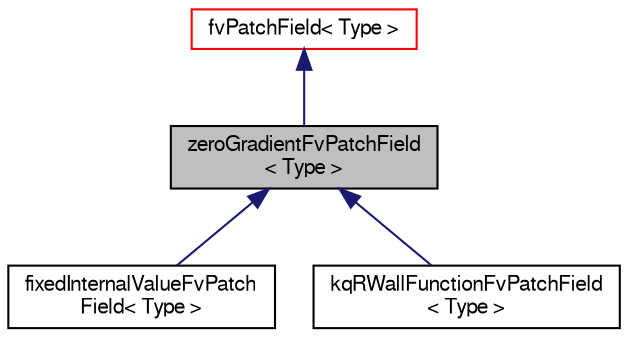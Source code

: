 digraph "zeroGradientFvPatchField&lt; Type &gt;"
{
  bgcolor="transparent";
  edge [fontname="FreeSans",fontsize="10",labelfontname="FreeSans",labelfontsize="10"];
  node [fontname="FreeSans",fontsize="10",shape=record];
  Node1 [label="zeroGradientFvPatchField\l\< Type \>",height=0.2,width=0.4,color="black", fillcolor="grey75", style="filled" fontcolor="black"];
  Node2 -> Node1 [dir="back",color="midnightblue",fontsize="10",style="solid",fontname="FreeSans"];
  Node2 [label="fvPatchField\< Type \>",height=0.2,width=0.4,color="red",URL="$a00861.html",tooltip="Abstract base class with a fat-interface to all derived classes covering all possible ways in which t..."];
  Node1 -> Node3 [dir="back",color="midnightblue",fontsize="10",style="solid",fontname="FreeSans"];
  Node3 [label="fixedInternalValueFvPatch\lField\< Type \>",height=0.2,width=0.4,color="black",URL="$a00799.html",tooltip="This boundary condition provides a mechanism to set boundary (cell) values directly into a matrix..."];
  Node1 -> Node4 [dir="back",color="midnightblue",fontsize="10",style="solid",fontname="FreeSans"];
  Node4 [label="kqRWallFunctionFvPatchField\l\< Type \>",height=0.2,width=0.4,color="black",URL="$a01210.html",tooltip="This boundary condition provides a suitable condition for turbulence k, q, and R fields for the case ..."];
}
